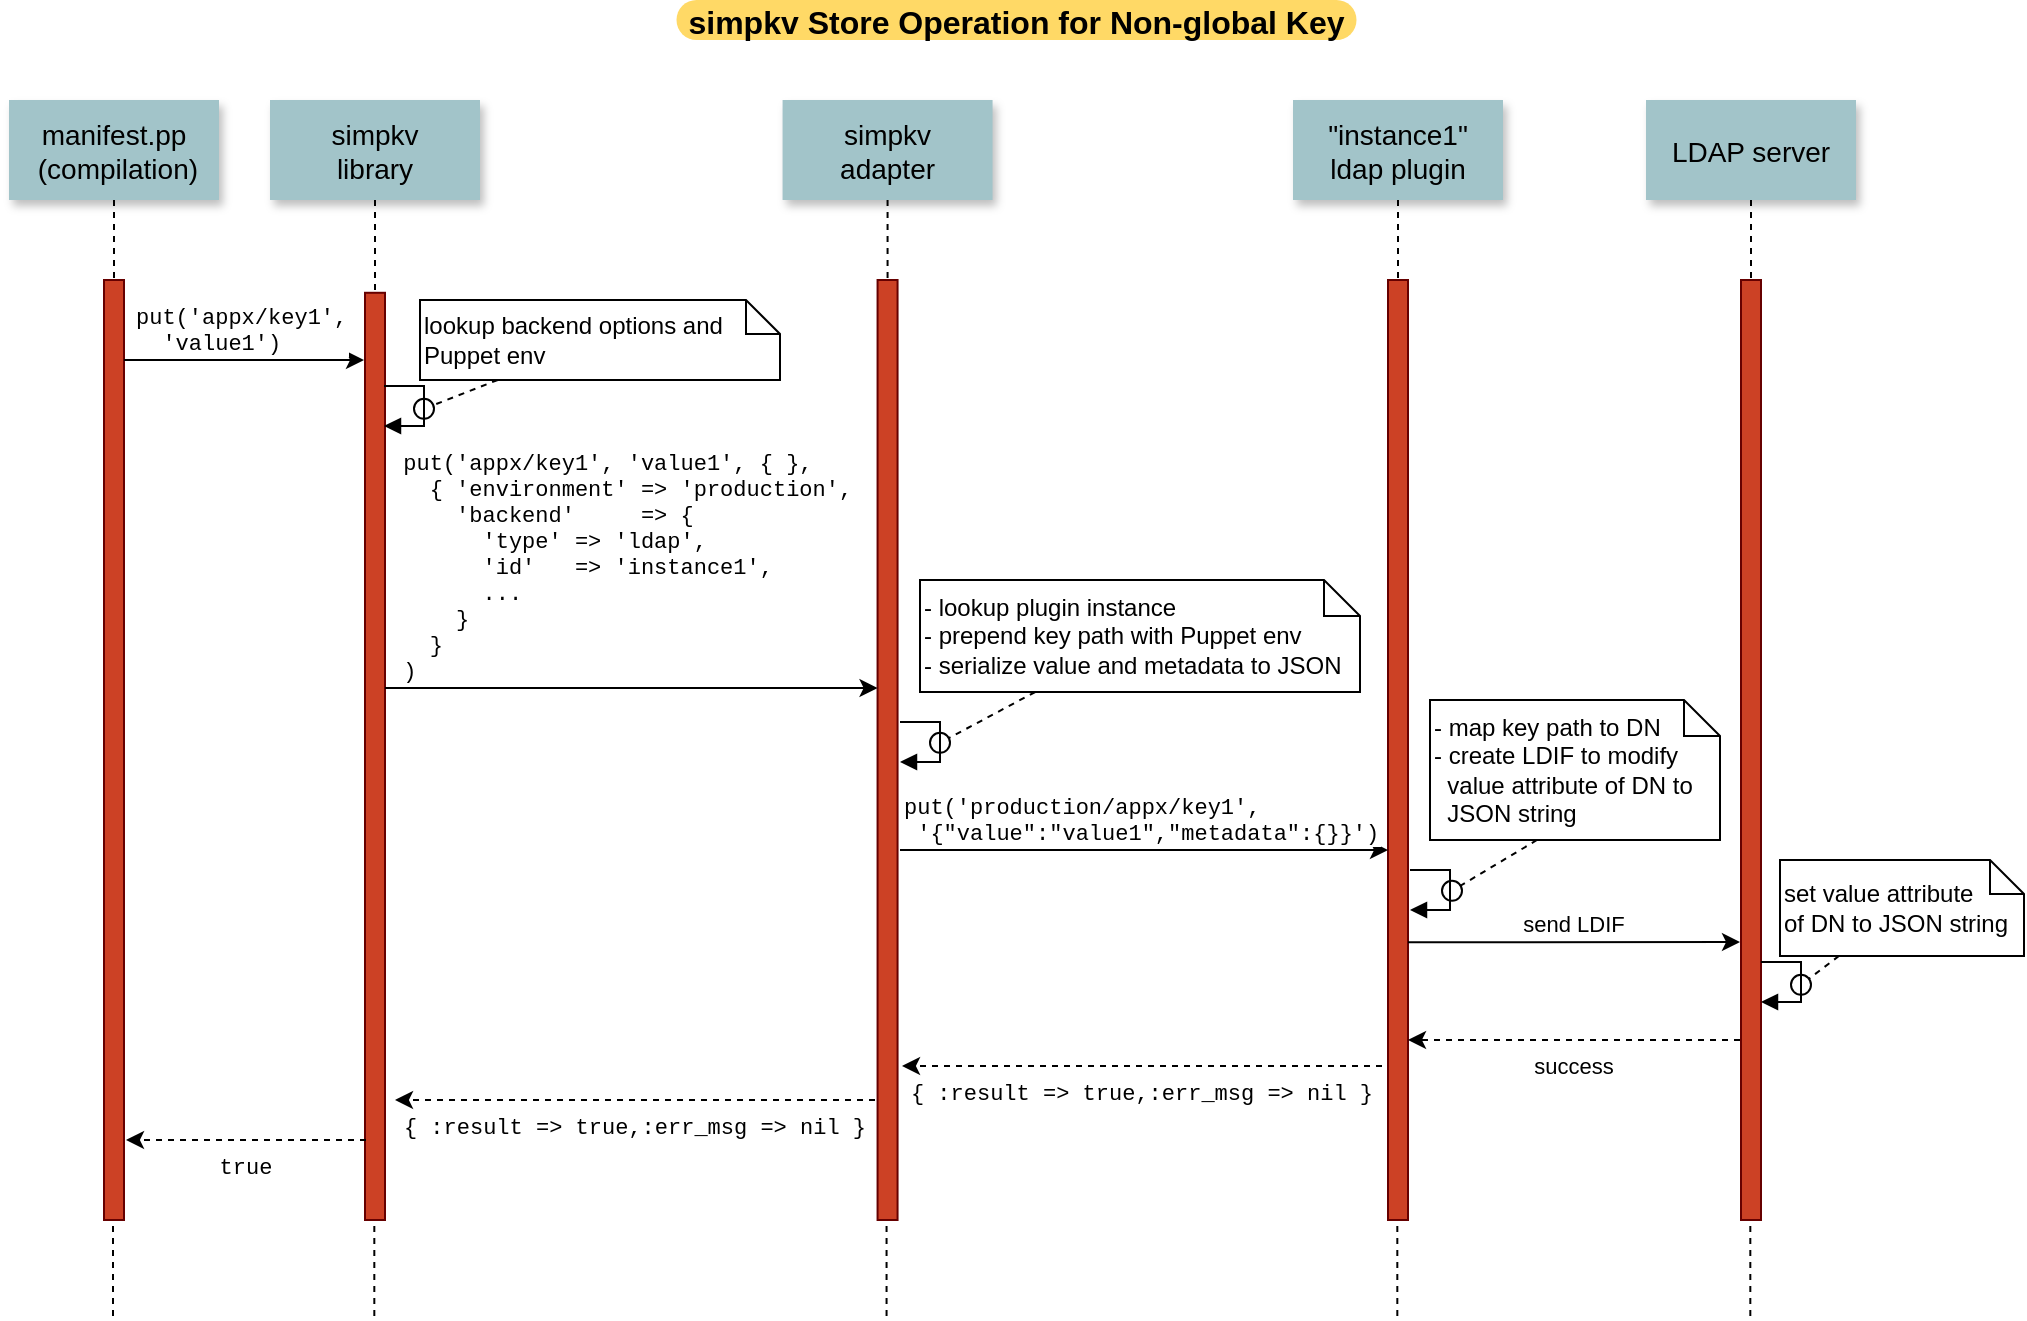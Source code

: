 <mxfile version="14.6.11" type="google"><diagram name="Page-1" id="9361dd3d-8414-5efd-6122-117bd74ce7a7"><mxGraphModel dx="1050" dy="617" grid="1" gridSize="10" guides="1" tooltips="1" connect="1" arrows="1" fold="1" page="1" pageScale="1.5" pageWidth="1400" pageHeight="850" background="#ffffff" math="0" shadow="0"><root><mxCell id="0"/><mxCell id="1" parent="0"/><mxCell id="71" value="simpkv Store Operation for Non-global Key" style="rounded=1;fontStyle=1;fillColor=#FFD966;strokeColor=none;autosize=1;arcSize=50;fontSize=16;" parent="1" vertex="1"><mxGeometry x="493.25" y="10" width="340" height="20" as="geometry"/></mxCell><mxCell id="h_446JqNxGpwCYfAV-Q8-94" value="" style="group" parent="1" vertex="1" connectable="0"><mxGeometry x="159.5" y="60" width="1007.5" height="608" as="geometry"/></mxCell><mxCell id="2" value="" style="fillColor=#CC4125;strokeColor=#660000" parent="h_446JqNxGpwCYfAV-Q8-94" vertex="1"><mxGeometry x="47.5" y="90" width="10" height="470" as="geometry"/></mxCell><mxCell id="4" value="manifest.pp&#xA; (compilation)" style="shadow=1;fillColor=#A2C4C9;strokeColor=none;fontSize=14;" parent="h_446JqNxGpwCYfAV-Q8-94" vertex="1"><mxGeometry width="105" height="50" as="geometry"/></mxCell><mxCell id="6" value="" style="fillColor=#CC4125;strokeColor=#660000" parent="h_446JqNxGpwCYfAV-Q8-94" vertex="1"><mxGeometry x="178" y="96.39" width="10" height="463.61" as="geometry"/></mxCell><mxCell id="7" value="simpkv&#xA;library" style="shadow=1;fillColor=#A2C4C9;strokeColor=none;fontSize=14;" parent="h_446JqNxGpwCYfAV-Q8-94" vertex="1"><mxGeometry x="130.5" width="105" height="50" as="geometry"/></mxCell><mxCell id="8" value="" style="edgeStyle=none;endArrow=none;dashed=1" parent="h_446JqNxGpwCYfAV-Q8-94" source="7" target="6" edge="1"><mxGeometry x="-164.5" y="-60" width="100" height="100" as="geometry"><mxPoint x="182.759" y="50" as="sourcePoint"/><mxPoint x="183.076" y="105" as="targetPoint"/></mxGeometry></mxCell><mxCell id="9" value="put('appx/key1',&#xA;  'value1')" style="edgeStyle=elbowEdgeStyle;elbow=vertical;verticalLabelPosition=top;verticalAlign=bottom;fontFamily=Courier New;align=left;" parent="h_446JqNxGpwCYfAV-Q8-94" edge="1"><mxGeometry x="-152.5" y="-60" width="100" height="100" as="geometry"><mxPoint x="57.5" y="130" as="sourcePoint"/><mxPoint x="177.5" y="130" as="targetPoint"/><mxPoint x="-56" as="offset"/></mxGeometry></mxCell><mxCell id="15" value="simpkv&#xA;adapter" style="shadow=1;fillColor=#A2C4C9;strokeColor=none;fontSize=14;" parent="h_446JqNxGpwCYfAV-Q8-94" vertex="1"><mxGeometry x="386.784" width="105" height="50" as="geometry"/></mxCell><mxCell id="16" value="" style="edgeStyle=none;endArrow=none;dashed=1;" parent="h_446JqNxGpwCYfAV-Q8-94" source="15" target="17" edge="1"><mxGeometry x="361.543" y="210" width="100" height="100" as="geometry"><mxPoint x="439.043" y="160.0" as="sourcePoint"/><mxPoint x="439.043" y="180.0" as="targetPoint"/></mxGeometry></mxCell><mxCell id="17" value="" style="fillColor=#CC4125;strokeColor=#660000" parent="h_446JqNxGpwCYfAV-Q8-94" vertex="1"><mxGeometry x="434.28" y="90" width="10" height="470" as="geometry"/></mxCell><mxCell id="19" value="put('appx/key1', 'value1', { }, &#xA;  { 'environment' =&gt; 'production',&#xA;    'backend'     =&gt; {&#xA;      'type' =&gt; 'ldap',&#xA;      'id'   =&gt; 'instance1',&#xA;      ...&#xA;    }&#xA;  }&#xA;)" style="edgeStyle=elbowEdgeStyle;elbow=vertical;verticalLabelPosition=top;verticalAlign=bottom;align=left;exitX=1;exitY=0.5;exitDx=0;exitDy=0;entryX=-0.396;entryY=0.436;entryDx=0;entryDy=0;entryPerimeter=0;fontFamily=Courier New;" parent="h_446JqNxGpwCYfAV-Q8-94" edge="1"><mxGeometry x="-164.5" y="-106" width="100" height="100" as="geometry"><mxPoint x="188" y="294" as="sourcePoint"/><mxPoint x="434.28" y="293.5" as="targetPoint"/><Array as="points"/><mxPoint x="-116" as="offset"/></mxGeometry></mxCell><mxCell id="21" value="" style="fillColor=#CC4125;strokeColor=#660000" parent="h_446JqNxGpwCYfAV-Q8-94" vertex="1"><mxGeometry x="689.5" y="90" width="10" height="470" as="geometry"/></mxCell><mxCell id="22" value="&quot;instance1&quot;&#xA;ldap plugin" style="shadow=1;fillColor=#A2C4C9;strokeColor=none;fontSize=14;" parent="h_446JqNxGpwCYfAV-Q8-94" vertex="1"><mxGeometry x="642" width="105" height="50" as="geometry"/></mxCell><mxCell id="23" value="" style="edgeStyle=none;endArrow=none;dashed=1" parent="h_446JqNxGpwCYfAV-Q8-94" source="22" target="21" edge="1"><mxGeometry x="633.988" y="115.0" width="100" height="100" as="geometry"><mxPoint x="694.153" y="50" as="sourcePoint"/><mxPoint x="694.153" y="200" as="targetPoint"/></mxGeometry></mxCell><mxCell id="24" value="LDAP server" style="shadow=1;fillColor=#A2C4C9;strokeColor=none;fontSize=14;" parent="h_446JqNxGpwCYfAV-Q8-94" vertex="1"><mxGeometry x="818.5" width="105" height="50" as="geometry"/></mxCell><mxCell id="25" value="" style="edgeStyle=none;endArrow=none;dashed=1" parent="h_446JqNxGpwCYfAV-Q8-94" source="24" target="26" edge="1"><mxGeometry x="795.835" y="105" width="100" height="100" as="geometry"><mxPoint x="870.759" y="50" as="sourcePoint"/><mxPoint x="871.076" y="105" as="targetPoint"/></mxGeometry></mxCell><mxCell id="26" value="" style="fillColor=#CC4125;strokeColor=#660000" parent="h_446JqNxGpwCYfAV-Q8-94" vertex="1"><mxGeometry x="866" y="90" width="10" height="470" as="geometry"/></mxCell><mxCell id="27" value="put('production/appx/key1',&#xA; '{&quot;value&quot;:&quot;value1&quot;,&quot;metadata&quot;:{}}')" style="edgeStyle=elbowEdgeStyle;elbow=vertical;verticalLabelPosition=top;verticalAlign=bottom;fontFamily=Courier New;align=left;" parent="h_446JqNxGpwCYfAV-Q8-94" edge="1"><mxGeometry x="-164.5" y="-106" width="100" height="100" as="geometry"><mxPoint x="445.5" y="375" as="sourcePoint"/><mxPoint x="689.5" y="375" as="targetPoint"/><Array as="points"><mxPoint x="519.5" y="375"/></Array><mxPoint x="-122" as="offset"/></mxGeometry></mxCell><mxCell id="28" value="{ :result =&gt; true,:err_msg =&gt; nil }" style="edgeStyle=elbowEdgeStyle;elbow=vertical;dashed=1;verticalLabelPosition=bottom;verticalAlign=top;fontFamily=Courier New;" parent="h_446JqNxGpwCYfAV-Q8-94" edge="1"><mxGeometry x="212" y="432" width="100" height="100" as="geometry"><mxPoint x="433" y="500" as="sourcePoint"/><mxPoint x="193" y="500" as="targetPoint"/><Array as="points"><mxPoint x="255" y="500"/></Array></mxGeometry></mxCell><mxCell id="33" value="" style="edgeStyle=elbowEdgeStyle;elbow=horizontal;endArrow=none;dashed=1" parent="h_446JqNxGpwCYfAV-Q8-94" source="4" target="2" edge="1"><mxGeometry x="77.5" y="250" width="100" height="100" as="geometry"><mxPoint x="77.5" y="350" as="sourcePoint"/><mxPoint x="177.5" y="250" as="targetPoint"/></mxGeometry></mxCell><mxCell id="34" value="send LDIF" style="edgeStyle=elbowEdgeStyle;elbow=vertical;verticalLabelPosition=top;verticalAlign=bottom;" parent="h_446JqNxGpwCYfAV-Q8-94" edge="1"><mxGeometry x="569.5" y="391.736" width="100" height="100" as="geometry"><mxPoint x="699.5" y="421.13" as="sourcePoint"/><mxPoint x="865.5" y="421" as="targetPoint"/><Array as="points"/></mxGeometry></mxCell><mxCell id="35" value="success" style="edgeStyle=elbowEdgeStyle;elbow=vertical;dashed=1;verticalLabelPosition=bottom;verticalAlign=top" parent="h_446JqNxGpwCYfAV-Q8-94" edge="1"><mxGeometry x="579.5" y="450.653" width="100" height="100" as="geometry"><mxPoint x="865.5" y="470" as="sourcePoint"/><mxPoint x="699.5" y="470.047" as="targetPoint"/><Array as="points"/></mxGeometry></mxCell><mxCell id="40" value="lookup backend options and&#xA;Puppet env" style="shape=note;align=left;whiteSpace=wrap;fontSize=12;size=17;" parent="h_446JqNxGpwCYfAV-Q8-94" vertex="1"><mxGeometry x="205.5" y="100" width="180" height="40" as="geometry"/></mxCell><mxCell id="41" value="" style="edgeStyle=none;endArrow=none;dashed=1" parent="h_446JqNxGpwCYfAV-Q8-94" source="40" target="39" edge="1"><mxGeometry x="865.5" y="159" width="100" height="100" as="geometry"><mxPoint x="232.574" y="159" as="sourcePoint"/><mxPoint x="965.5" y="159" as="targetPoint"/></mxGeometry></mxCell><mxCell id="52" value="" style="edgeStyle=none;endArrow=none;dashed=1;entryX=0.25;entryY=1;entryDx=0;entryDy=0;" parent="h_446JqNxGpwCYfAV-Q8-94" edge="1"><mxGeometry x="214.231" y="446.697" width="100" height="100" as="geometry"><mxPoint x="182.66" y="608" as="sourcePoint"/><mxPoint x="182.66" y="560.0" as="targetPoint"/></mxGeometry></mxCell><mxCell id="39" value="" style="ellipse;fillColor=none" parent="h_446JqNxGpwCYfAV-Q8-94" vertex="1"><mxGeometry x="202.5" y="149.394" width="10.0" height="10" as="geometry"/></mxCell><mxCell id="PjJL2SfYMkZZkFm_5Wke-99" value="" style="edgeStyle=orthogonalEdgeStyle;html=1;align=left;spacingLeft=2;endArrow=block;rounded=0;entryX=1;entryY=0;" parent="h_446JqNxGpwCYfAV-Q8-94" edge="1"><mxGeometry relative="1" as="geometry"><mxPoint x="187.5" y="143" as="sourcePoint"/><Array as="points"><mxPoint x="207.5" y="143"/></Array><mxPoint x="187.5" y="163" as="targetPoint"/></mxGeometry></mxCell><mxCell id="PjJL2SfYMkZZkFm_5Wke-104" value="- lookup plugin instance&#xA;- prepend key path with Puppet env&#xA;- serialize value and metadata to JSON" style="shape=note;align=left;whiteSpace=wrap;fontSize=12;size=18;" parent="h_446JqNxGpwCYfAV-Q8-94" vertex="1"><mxGeometry x="455.5" y="240" width="220" height="56" as="geometry"/></mxCell><mxCell id="PjJL2SfYMkZZkFm_5Wke-105" value="" style="edgeStyle=none;endArrow=none;dashed=1" parent="h_446JqNxGpwCYfAV-Q8-94" source="PjJL2SfYMkZZkFm_5Wke-104" target="PjJL2SfYMkZZkFm_5Wke-106" edge="1"><mxGeometry x="1113.5" y="347" width="100" height="100" as="geometry"><mxPoint x="480.574" y="347" as="sourcePoint"/><mxPoint x="1213.5" y="347" as="targetPoint"/></mxGeometry></mxCell><mxCell id="PjJL2SfYMkZZkFm_5Wke-106" value="" style="ellipse;fillColor=none" parent="h_446JqNxGpwCYfAV-Q8-94" vertex="1"><mxGeometry x="460.5" y="316.394" width="10.0" height="10" as="geometry"/></mxCell><mxCell id="PjJL2SfYMkZZkFm_5Wke-107" value="" style="edgeStyle=orthogonalEdgeStyle;html=1;align=left;spacingLeft=2;endArrow=block;rounded=0;entryX=1;entryY=0;" parent="h_446JqNxGpwCYfAV-Q8-94" edge="1"><mxGeometry relative="1" as="geometry"><mxPoint x="445.5" y="311" as="sourcePoint"/><Array as="points"><mxPoint x="465.5" y="311"/></Array><mxPoint x="445.5" y="331" as="targetPoint"/></mxGeometry></mxCell><mxCell id="h_446JqNxGpwCYfAV-Q8-74" value="- map key path to DN&#xA;- create LDIF to modify&#xA;  value attribute of DN to&#xA;  JSON string" style="shape=note;align=left;whiteSpace=wrap;fontSize=12;size=18;" parent="h_446JqNxGpwCYfAV-Q8-94" vertex="1"><mxGeometry x="710.5" y="300" width="145" height="70" as="geometry"/></mxCell><mxCell id="h_446JqNxGpwCYfAV-Q8-75" value="" style="ellipse;fillColor=none" parent="h_446JqNxGpwCYfAV-Q8-94" vertex="1"><mxGeometry x="716.5" y="390.394" width="10.0" height="10" as="geometry"/></mxCell><mxCell id="h_446JqNxGpwCYfAV-Q8-76" value="" style="edgeStyle=orthogonalEdgeStyle;html=1;align=left;spacingLeft=2;endArrow=block;rounded=0;entryX=1;entryY=0;" parent="h_446JqNxGpwCYfAV-Q8-94" edge="1"><mxGeometry relative="1" as="geometry"><mxPoint x="700.5" y="385" as="sourcePoint"/><Array as="points"><mxPoint x="720.5" y="385"/></Array><mxPoint x="700.5" y="405" as="targetPoint"/></mxGeometry></mxCell><mxCell id="h_446JqNxGpwCYfAV-Q8-78" value="" style="edgeStyle=none;endArrow=none;dashed=1" parent="h_446JqNxGpwCYfAV-Q8-94" edge="1"><mxGeometry x="1372.28" y="421" width="100" height="100" as="geometry"><mxPoint x="763.98" y="370" as="sourcePoint"/><mxPoint x="725.5" y="393" as="targetPoint"/></mxGeometry></mxCell><mxCell id="h_446JqNxGpwCYfAV-Q8-79" value="set value attribute&#xA;of DN to JSON string" style="shape=note;align=left;whiteSpace=wrap;fontSize=12;size=17;" parent="h_446JqNxGpwCYfAV-Q8-94" vertex="1"><mxGeometry x="885.5" y="380" width="122" height="48" as="geometry"/></mxCell><mxCell id="h_446JqNxGpwCYfAV-Q8-80" value="" style="edgeStyle=none;endArrow=none;dashed=1" parent="h_446JqNxGpwCYfAV-Q8-94" source="h_446JqNxGpwCYfAV-Q8-79" target="h_446JqNxGpwCYfAV-Q8-81" edge="1"><mxGeometry x="1554" y="447" width="100" height="100" as="geometry"><mxPoint x="921.074" y="447" as="sourcePoint"/><mxPoint x="1654" y="447" as="targetPoint"/></mxGeometry></mxCell><mxCell id="h_446JqNxGpwCYfAV-Q8-81" value="" style="ellipse;fillColor=none" parent="h_446JqNxGpwCYfAV-Q8-94" vertex="1"><mxGeometry x="891" y="437.394" width="10.0" height="10" as="geometry"/></mxCell><mxCell id="h_446JqNxGpwCYfAV-Q8-82" value="" style="edgeStyle=orthogonalEdgeStyle;html=1;align=left;spacingLeft=2;endArrow=block;rounded=0;entryX=1;entryY=0;" parent="h_446JqNxGpwCYfAV-Q8-94" edge="1"><mxGeometry relative="1" as="geometry"><mxPoint x="876" y="431" as="sourcePoint"/><Array as="points"><mxPoint x="896" y="431"/></Array><mxPoint x="876" y="451" as="targetPoint"/></mxGeometry></mxCell><mxCell id="h_446JqNxGpwCYfAV-Q8-83" value="{ :result =&gt; true,:err_msg =&gt; nil }" style="edgeStyle=elbowEdgeStyle;elbow=vertical;dashed=1;verticalLabelPosition=bottom;verticalAlign=top;fontFamily=Courier New;" parent="h_446JqNxGpwCYfAV-Q8-94" edge="1"><mxGeometry x="465.5" y="415" width="100" height="100" as="geometry"><mxPoint x="686.5" y="483" as="sourcePoint"/><mxPoint x="446.5" y="483" as="targetPoint"/><Array as="points"><mxPoint x="508.5" y="483"/></Array></mxGeometry></mxCell><mxCell id="h_446JqNxGpwCYfAV-Q8-85" value="true" style="edgeStyle=elbowEdgeStyle;elbow=vertical;dashed=1;verticalLabelPosition=bottom;verticalAlign=top;fontFamily=Courier New;" parent="h_446JqNxGpwCYfAV-Q8-94" edge="1"><mxGeometry x="-119" y="500.653" width="100" height="100" as="geometry"><mxPoint x="178.5" y="520" as="sourcePoint"/><mxPoint x="58.5" y="520" as="targetPoint"/><Array as="points"/></mxGeometry></mxCell><mxCell id="h_446JqNxGpwCYfAV-Q8-89" value="" style="edgeStyle=none;endArrow=none;dashed=1;entryX=0.25;entryY=1;entryDx=0;entryDy=0;" parent="h_446JqNxGpwCYfAV-Q8-94" edge="1"><mxGeometry x="83.571" y="446.697" width="100" height="100" as="geometry"><mxPoint x="52" y="608" as="sourcePoint"/><mxPoint x="52" y="560" as="targetPoint"/></mxGeometry></mxCell><mxCell id="h_446JqNxGpwCYfAV-Q8-90" value="" style="edgeStyle=none;endArrow=none;dashed=1;entryX=0.25;entryY=1;entryDx=0;entryDy=0;" parent="h_446JqNxGpwCYfAV-Q8-94" edge="1"><mxGeometry x="470.351" y="446.697" width="100" height="100" as="geometry"><mxPoint x="438.78" y="608" as="sourcePoint"/><mxPoint x="438.78" y="560.0" as="targetPoint"/></mxGeometry></mxCell><mxCell id="h_446JqNxGpwCYfAV-Q8-92" value="" style="edgeStyle=none;endArrow=none;dashed=1;entryX=0.25;entryY=1;entryDx=0;entryDy=0;" parent="h_446JqNxGpwCYfAV-Q8-94" edge="1"><mxGeometry x="725.731" y="446.697" width="100" height="100" as="geometry"><mxPoint x="694.16" y="608" as="sourcePoint"/><mxPoint x="694.16" y="560.0" as="targetPoint"/></mxGeometry></mxCell><mxCell id="h_446JqNxGpwCYfAV-Q8-93" value="" style="edgeStyle=none;endArrow=none;dashed=1;entryX=0.25;entryY=1;entryDx=0;entryDy=0;" parent="h_446JqNxGpwCYfAV-Q8-94" edge="1"><mxGeometry x="902.231" y="446.697" width="100" height="100" as="geometry"><mxPoint x="870.66" y="608" as="sourcePoint"/><mxPoint x="870.66" y="560.0" as="targetPoint"/></mxGeometry></mxCell></root></mxGraphModel></diagram></mxfile>
